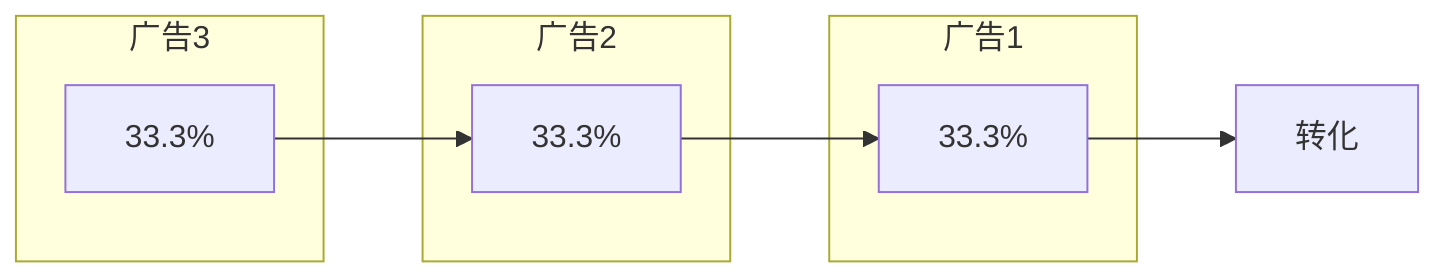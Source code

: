 graph LR
    p1["33.3%"]
    p2["33.3%"]
    p3["33.3%"]
    subgraph 广告1
       p3 
    end
    subgraph 广告2
       p2 
    end
    subgraph 广告3
       p1 
    end
    p1 --> p2 --> p3 --> 转化